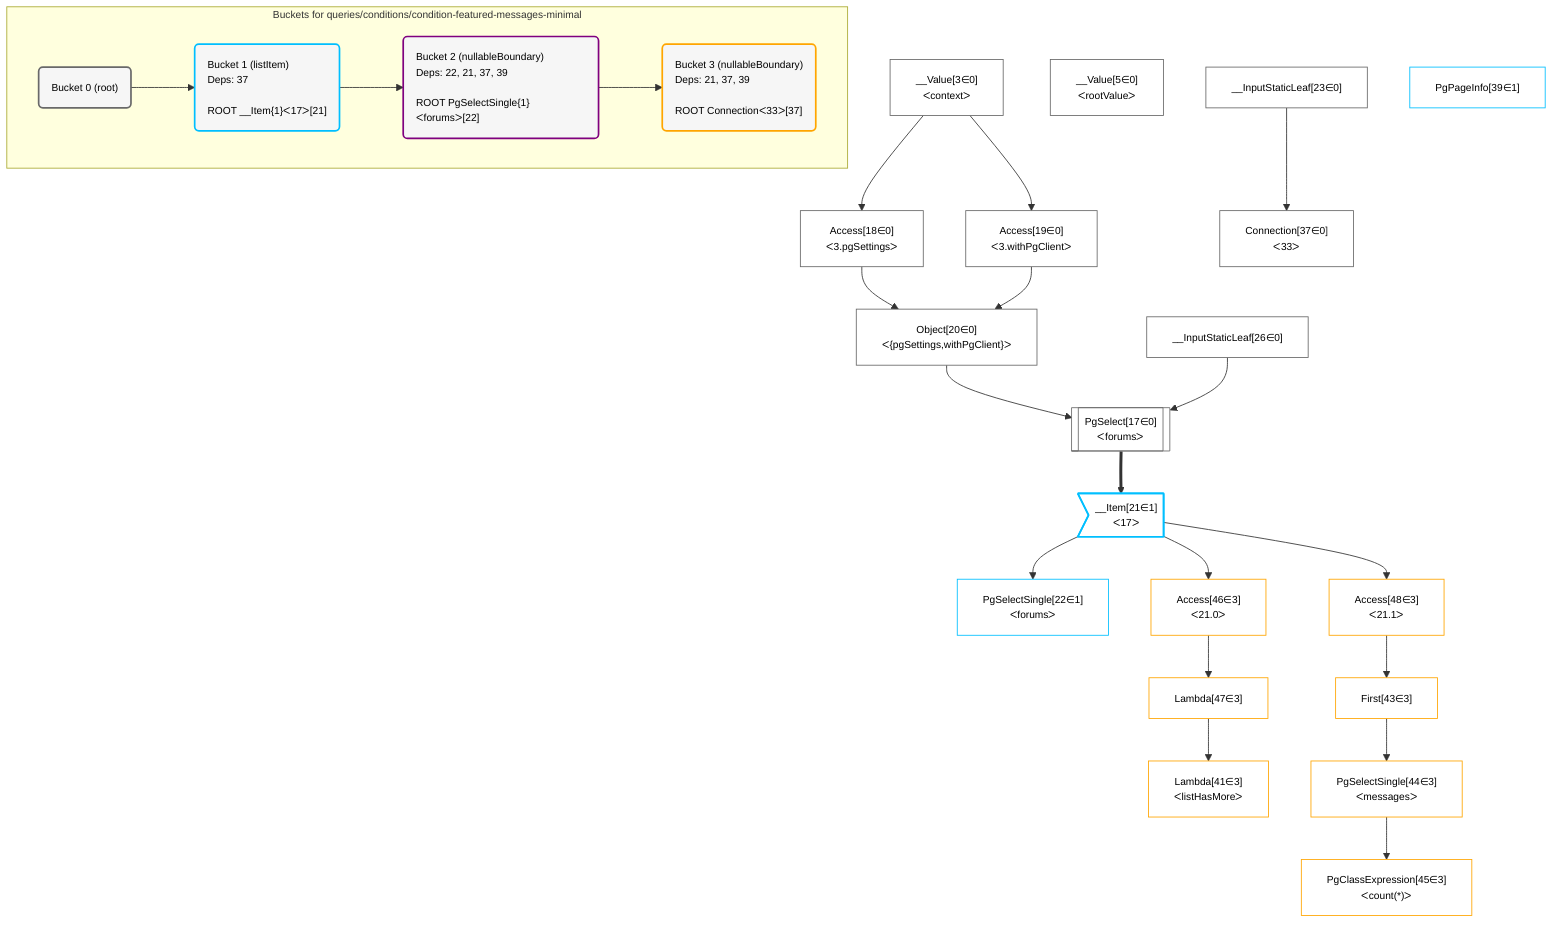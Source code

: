 %%{init: {'themeVariables': { 'fontSize': '12px'}}}%%
graph TD
    classDef path fill:#eee,stroke:#000,color:#000
    classDef plan fill:#fff,stroke-width:1px,color:#000
    classDef itemplan fill:#fff,stroke-width:2px,color:#000
    classDef sideeffectplan fill:#f00,stroke-width:2px,color:#000
    classDef bucket fill:#f6f6f6,color:#000,stroke-width:2px,text-align:left


    %% define steps
    __Value3["__Value[3∈0]<br />ᐸcontextᐳ"]:::plan
    __Value5["__Value[5∈0]<br />ᐸrootValueᐳ"]:::plan
    Access18["Access[18∈0]<br />ᐸ3.pgSettingsᐳ"]:::plan
    Access19["Access[19∈0]<br />ᐸ3.withPgClientᐳ"]:::plan
    Object20["Object[20∈0]<br />ᐸ{pgSettings,withPgClient}ᐳ"]:::plan
    __InputStaticLeaf26["__InputStaticLeaf[26∈0]"]:::plan
    PgSelect17[["PgSelect[17∈0]<br />ᐸforumsᐳ"]]:::plan
    __Item21>"__Item[21∈1]<br />ᐸ17ᐳ"]:::itemplan
    PgSelectSingle22["PgSelectSingle[22∈1]<br />ᐸforumsᐳ"]:::plan
    __InputStaticLeaf23["__InputStaticLeaf[23∈0]"]:::plan
    Connection37["Connection[37∈0]<br />ᐸ33ᐳ"]:::plan
    PgPageInfo39["PgPageInfo[39∈1]"]:::plan
    Access46["Access[46∈3]<br />ᐸ21.0ᐳ"]:::plan
    Lambda47["Lambda[47∈3]"]:::plan
    Lambda41["Lambda[41∈3]<br />ᐸlistHasMoreᐳ"]:::plan
    Access48["Access[48∈3]<br />ᐸ21.1ᐳ"]:::plan
    First43["First[43∈3]"]:::plan
    PgSelectSingle44["PgSelectSingle[44∈3]<br />ᐸmessagesᐳ"]:::plan
    PgClassExpression45["PgClassExpression[45∈3]<br />ᐸcount(*)ᐳ"]:::plan

    %% plan dependencies
    __Value3 --> Access18
    __Value3 --> Access19
    Access18 & Access19 --> Object20
    Object20 & __InputStaticLeaf26 --> PgSelect17
    PgSelect17 ==> __Item21
    __Item21 --> PgSelectSingle22
    __InputStaticLeaf23 --> Connection37
    __Item21 --> Access46
    Access46 --> Lambda47
    Lambda47 --> Lambda41
    __Item21 --> Access48
    Access48 --> First43
    First43 --> PgSelectSingle44
    PgSelectSingle44 --> PgClassExpression45

    subgraph "Buckets for queries/conditions/condition-featured-messages-minimal"
    Bucket0("Bucket 0 (root)"):::bucket
    classDef bucket0 stroke:#696969
    class Bucket0,__Value3,__Value5,PgSelect17,Access18,Access19,Object20,__InputStaticLeaf23,__InputStaticLeaf26,Connection37 bucket0
    Bucket1("Bucket 1 (listItem)<br />Deps: 37<br /><br />ROOT __Item{1}ᐸ17ᐳ[21]"):::bucket
    classDef bucket1 stroke:#00bfff
    class Bucket1,__Item21,PgSelectSingle22,PgPageInfo39 bucket1
    Bucket2("Bucket 2 (nullableBoundary)<br />Deps: 22, 21, 37, 39<br /><br />ROOT PgSelectSingle{1}ᐸforumsᐳ[22]"):::bucket
    classDef bucket2 stroke:#7f007f
    class Bucket2 bucket2
    Bucket3("Bucket 3 (nullableBoundary)<br />Deps: 21, 37, 39<br /><br />ROOT Connectionᐸ33ᐳ[37]"):::bucket
    classDef bucket3 stroke:#ffa500
    class Bucket3,Lambda41,First43,PgSelectSingle44,PgClassExpression45,Access46,Lambda47,Access48 bucket3
    Bucket0 --> Bucket1
    Bucket1 --> Bucket2
    Bucket2 --> Bucket3
    end